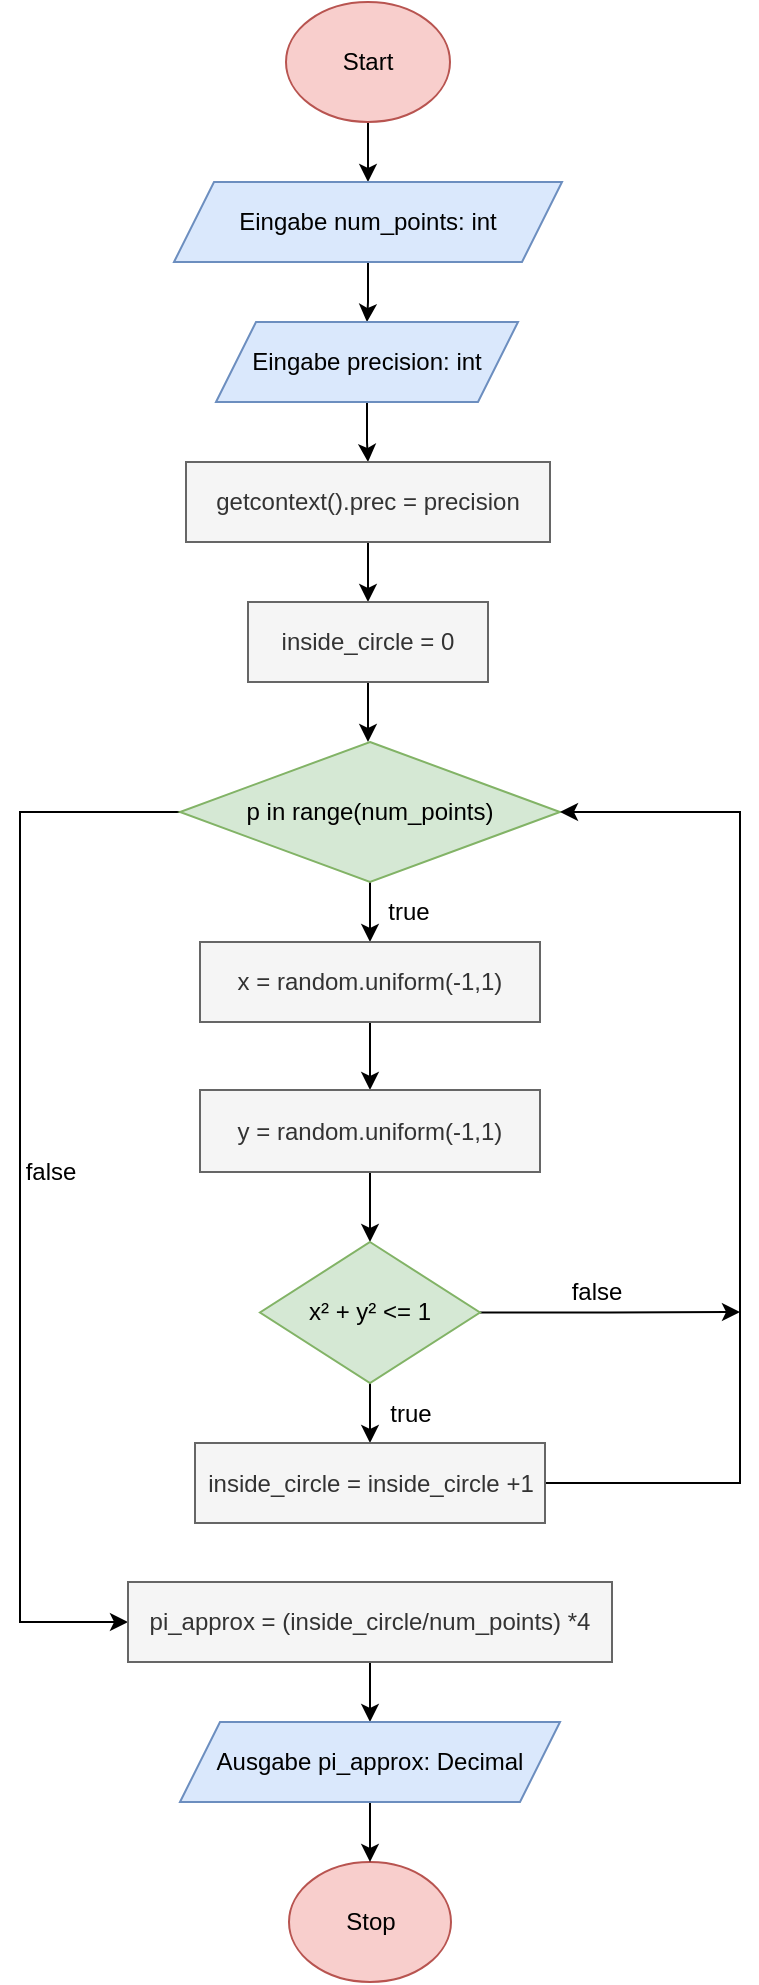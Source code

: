 <mxfile version="24.5.5" type="device">
  <diagram id="agCB7AAWxMxx7dNR9KLw" name="Seite-1">
    <mxGraphModel dx="1097" dy="563" grid="1" gridSize="10" guides="1" tooltips="1" connect="1" arrows="1" fold="1" page="1" pageScale="1" pageWidth="827" pageHeight="1169" math="0" shadow="0">
      <root>
        <mxCell id="0" />
        <mxCell id="1" parent="0" />
        <mxCell id="xnT0L5XB0uNAyXj2Roek-1" value="" style="edgeStyle=orthogonalEdgeStyle;rounded=0;orthogonalLoop=1;jettySize=auto;html=1;" edge="1" parent="1" source="xnT0L5XB0uNAyXj2Roek-2" target="xnT0L5XB0uNAyXj2Roek-4">
          <mxGeometry relative="1" as="geometry" />
        </mxCell>
        <mxCell id="xnT0L5XB0uNAyXj2Roek-2" value="Start" style="ellipse;whiteSpace=wrap;html=1;fillColor=#f8cecc;strokeColor=#b85450;" vertex="1" parent="1">
          <mxGeometry x="373" y="20" width="82" height="60" as="geometry" />
        </mxCell>
        <mxCell id="xnT0L5XB0uNAyXj2Roek-3" value="" style="edgeStyle=orthogonalEdgeStyle;rounded=0;orthogonalLoop=1;jettySize=auto;html=1;" edge="1" parent="1" source="xnT0L5XB0uNAyXj2Roek-4" target="xnT0L5XB0uNAyXj2Roek-6">
          <mxGeometry relative="1" as="geometry" />
        </mxCell>
        <mxCell id="xnT0L5XB0uNAyXj2Roek-4" value="Eingabe num_points: int" style="shape=parallelogram;perimeter=parallelogramPerimeter;whiteSpace=wrap;html=1;fixedSize=1;fillColor=#dae8fc;strokeColor=#6c8ebf;" vertex="1" parent="1">
          <mxGeometry x="317" y="110" width="194" height="40" as="geometry" />
        </mxCell>
        <mxCell id="xnT0L5XB0uNAyXj2Roek-5" value="" style="edgeStyle=orthogonalEdgeStyle;rounded=0;orthogonalLoop=1;jettySize=auto;html=1;" edge="1" parent="1" source="xnT0L5XB0uNAyXj2Roek-6" target="xnT0L5XB0uNAyXj2Roek-8">
          <mxGeometry relative="1" as="geometry" />
        </mxCell>
        <mxCell id="xnT0L5XB0uNAyXj2Roek-6" value="Eingabe precision: int" style="shape=parallelogram;perimeter=parallelogramPerimeter;whiteSpace=wrap;html=1;fixedSize=1;fillColor=#dae8fc;strokeColor=#6c8ebf;" vertex="1" parent="1">
          <mxGeometry x="338" y="180" width="151" height="40" as="geometry" />
        </mxCell>
        <mxCell id="xnT0L5XB0uNAyXj2Roek-7" value="" style="edgeStyle=orthogonalEdgeStyle;rounded=0;orthogonalLoop=1;jettySize=auto;html=1;" edge="1" parent="1" source="xnT0L5XB0uNAyXj2Roek-8" target="xnT0L5XB0uNAyXj2Roek-10">
          <mxGeometry relative="1" as="geometry" />
        </mxCell>
        <mxCell id="xnT0L5XB0uNAyXj2Roek-8" value="getcontext().prec = precision" style="whiteSpace=wrap;html=1;fillColor=#f5f5f5;strokeColor=#666666;fontColor=#333333;" vertex="1" parent="1">
          <mxGeometry x="323" y="250" width="182" height="40" as="geometry" />
        </mxCell>
        <mxCell id="xnT0L5XB0uNAyXj2Roek-9" value="" style="edgeStyle=orthogonalEdgeStyle;rounded=0;orthogonalLoop=1;jettySize=auto;html=1;" edge="1" parent="1" source="xnT0L5XB0uNAyXj2Roek-10">
          <mxGeometry relative="1" as="geometry">
            <mxPoint x="414" y="390" as="targetPoint" />
          </mxGeometry>
        </mxCell>
        <mxCell id="xnT0L5XB0uNAyXj2Roek-10" value="inside_circle = 0" style="whiteSpace=wrap;html=1;fillColor=#f5f5f5;fontColor=#333333;strokeColor=#666666;" vertex="1" parent="1">
          <mxGeometry x="354" y="320" width="120" height="40" as="geometry" />
        </mxCell>
        <mxCell id="xnT0L5XB0uNAyXj2Roek-15" value="" style="edgeStyle=orthogonalEdgeStyle;rounded=0;orthogonalLoop=1;jettySize=auto;html=1;" edge="1" parent="1" source="xnT0L5XB0uNAyXj2Roek-17" target="xnT0L5XB0uNAyXj2Roek-19">
          <mxGeometry relative="1" as="geometry" />
        </mxCell>
        <mxCell id="xnT0L5XB0uNAyXj2Roek-16" style="edgeStyle=orthogonalEdgeStyle;rounded=0;orthogonalLoop=1;jettySize=auto;html=1;exitX=0;exitY=0.5;exitDx=0;exitDy=0;entryX=0;entryY=0.5;entryDx=0;entryDy=0;" edge="1" parent="1" source="xnT0L5XB0uNAyXj2Roek-17" target="xnT0L5XB0uNAyXj2Roek-39">
          <mxGeometry relative="1" as="geometry">
            <mxPoint x="270" y="860" as="targetPoint" />
            <Array as="points">
              <mxPoint x="240" y="425" />
              <mxPoint x="240" y="830" />
            </Array>
          </mxGeometry>
        </mxCell>
        <mxCell id="xnT0L5XB0uNAyXj2Roek-17" value="p in range(num_points)" style="rhombus;whiteSpace=wrap;html=1;fillColor=#d5e8d4;strokeColor=#82b366;" vertex="1" parent="1">
          <mxGeometry x="320" y="390" width="190" height="70" as="geometry" />
        </mxCell>
        <mxCell id="xnT0L5XB0uNAyXj2Roek-18" value="" style="edgeStyle=orthogonalEdgeStyle;rounded=0;orthogonalLoop=1;jettySize=auto;html=1;" edge="1" parent="1" source="xnT0L5XB0uNAyXj2Roek-19" target="xnT0L5XB0uNAyXj2Roek-22">
          <mxGeometry relative="1" as="geometry" />
        </mxCell>
        <mxCell id="xnT0L5XB0uNAyXj2Roek-19" value="x = random.uniform(-1,1)" style="whiteSpace=wrap;html=1;fillColor=#f5f5f5;fontColor=#333333;strokeColor=#666666;" vertex="1" parent="1">
          <mxGeometry x="330" y="490" width="170" height="40" as="geometry" />
        </mxCell>
        <mxCell id="xnT0L5XB0uNAyXj2Roek-20" value="true" style="text;html=1;align=center;verticalAlign=middle;resizable=0;points=[];autosize=1;strokeColor=none;fillColor=none;" vertex="1" parent="1">
          <mxGeometry x="414" y="460" width="40" height="30" as="geometry" />
        </mxCell>
        <mxCell id="xnT0L5XB0uNAyXj2Roek-30" value="" style="edgeStyle=orthogonalEdgeStyle;rounded=0;orthogonalLoop=1;jettySize=auto;html=1;" edge="1" parent="1" source="xnT0L5XB0uNAyXj2Roek-22" target="xnT0L5XB0uNAyXj2Roek-29">
          <mxGeometry relative="1" as="geometry" />
        </mxCell>
        <mxCell id="xnT0L5XB0uNAyXj2Roek-22" value="y = random.uniform(-1,1)" style="whiteSpace=wrap;html=1;fillColor=#f5f5f5;strokeColor=#666666;fontColor=#333333;" vertex="1" parent="1">
          <mxGeometry x="330" y="564" width="170" height="41" as="geometry" />
        </mxCell>
        <mxCell id="xnT0L5XB0uNAyXj2Roek-27" value="false" style="text;html=1;align=center;verticalAlign=middle;resizable=0;points=[];autosize=1;strokeColor=none;fillColor=none;" vertex="1" parent="1">
          <mxGeometry x="230" y="590" width="50" height="30" as="geometry" />
        </mxCell>
        <mxCell id="xnT0L5XB0uNAyXj2Roek-28" value="Stop" style="ellipse;whiteSpace=wrap;html=1;fillColor=#f8cecc;strokeColor=#b85450;" vertex="1" parent="1">
          <mxGeometry x="374.5" y="950" width="81" height="60" as="geometry" />
        </mxCell>
        <mxCell id="xnT0L5XB0uNAyXj2Roek-32" value="" style="edgeStyle=orthogonalEdgeStyle;rounded=0;orthogonalLoop=1;jettySize=auto;html=1;" edge="1" parent="1" source="xnT0L5XB0uNAyXj2Roek-29" target="xnT0L5XB0uNAyXj2Roek-31">
          <mxGeometry relative="1" as="geometry" />
        </mxCell>
        <mxCell id="xnT0L5XB0uNAyXj2Roek-37" style="edgeStyle=orthogonalEdgeStyle;rounded=0;orthogonalLoop=1;jettySize=auto;html=1;" edge="1" parent="1" source="xnT0L5XB0uNAyXj2Roek-29">
          <mxGeometry relative="1" as="geometry">
            <mxPoint x="600" y="675" as="targetPoint" />
          </mxGeometry>
        </mxCell>
        <mxCell id="xnT0L5XB0uNAyXj2Roek-29" value="x² + y² &amp;lt;= 1" style="rhombus;whiteSpace=wrap;html=1;fillColor=#d5e8d4;strokeColor=#82b366;" vertex="1" parent="1">
          <mxGeometry x="360" y="640" width="110" height="70.5" as="geometry" />
        </mxCell>
        <mxCell id="xnT0L5XB0uNAyXj2Roek-34" style="edgeStyle=orthogonalEdgeStyle;rounded=0;orthogonalLoop=1;jettySize=auto;html=1;entryX=1;entryY=0.5;entryDx=0;entryDy=0;" edge="1" parent="1" source="xnT0L5XB0uNAyXj2Roek-31" target="xnT0L5XB0uNAyXj2Roek-17">
          <mxGeometry relative="1" as="geometry">
            <mxPoint x="780" y="380" as="targetPoint" />
            <Array as="points">
              <mxPoint x="600" y="760" />
              <mxPoint x="600" y="425" />
            </Array>
          </mxGeometry>
        </mxCell>
        <mxCell id="xnT0L5XB0uNAyXj2Roek-31" value="inside_circle = inside_circle +1" style="whiteSpace=wrap;html=1;fillColor=#f5f5f5;strokeColor=#666666;fontColor=#333333;" vertex="1" parent="1">
          <mxGeometry x="327.5" y="740.5" width="175" height="40" as="geometry" />
        </mxCell>
        <mxCell id="xnT0L5XB0uNAyXj2Roek-33" value="true" style="text;html=1;align=center;verticalAlign=middle;resizable=0;points=[];autosize=1;strokeColor=none;fillColor=none;" vertex="1" parent="1">
          <mxGeometry x="415" y="710.5" width="40" height="30" as="geometry" />
        </mxCell>
        <mxCell id="xnT0L5XB0uNAyXj2Roek-38" value="false" style="text;html=1;align=center;verticalAlign=middle;resizable=0;points=[];autosize=1;strokeColor=none;fillColor=none;" vertex="1" parent="1">
          <mxGeometry x="502.5" y="650" width="50" height="30" as="geometry" />
        </mxCell>
        <mxCell id="xnT0L5XB0uNAyXj2Roek-43" value="" style="edgeStyle=orthogonalEdgeStyle;rounded=0;orthogonalLoop=1;jettySize=auto;html=1;" edge="1" parent="1" source="xnT0L5XB0uNAyXj2Roek-39" target="xnT0L5XB0uNAyXj2Roek-42">
          <mxGeometry relative="1" as="geometry" />
        </mxCell>
        <mxCell id="xnT0L5XB0uNAyXj2Roek-39" value="pi_approx = (inside_circle/num_points) *4" style="whiteSpace=wrap;html=1;fillColor=#f5f5f5;fontColor=#333333;strokeColor=#666666;" vertex="1" parent="1">
          <mxGeometry x="294" y="810" width="242" height="40" as="geometry" />
        </mxCell>
        <mxCell id="xnT0L5XB0uNAyXj2Roek-44" value="" style="edgeStyle=orthogonalEdgeStyle;rounded=0;orthogonalLoop=1;jettySize=auto;html=1;" edge="1" parent="1" source="xnT0L5XB0uNAyXj2Roek-42" target="xnT0L5XB0uNAyXj2Roek-28">
          <mxGeometry relative="1" as="geometry" />
        </mxCell>
        <mxCell id="xnT0L5XB0uNAyXj2Roek-42" value="Ausgabe pi_approx: Decimal" style="shape=parallelogram;perimeter=parallelogramPerimeter;whiteSpace=wrap;html=1;fixedSize=1;fillColor=#dae8fc;strokeColor=#6c8ebf;" vertex="1" parent="1">
          <mxGeometry x="320" y="880" width="190" height="40" as="geometry" />
        </mxCell>
      </root>
    </mxGraphModel>
  </diagram>
</mxfile>
